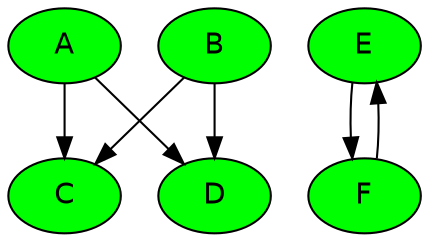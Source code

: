 digraph G
{
    node [style="filled", fillcolor="green", fontname="Helvetica"];

    A;
    B;
    C;
    D;
    E;
    F;

    A -> C;
    A -> D;
    B -> C;
    B -> D;

    E -> F;
    F -> E;
}
